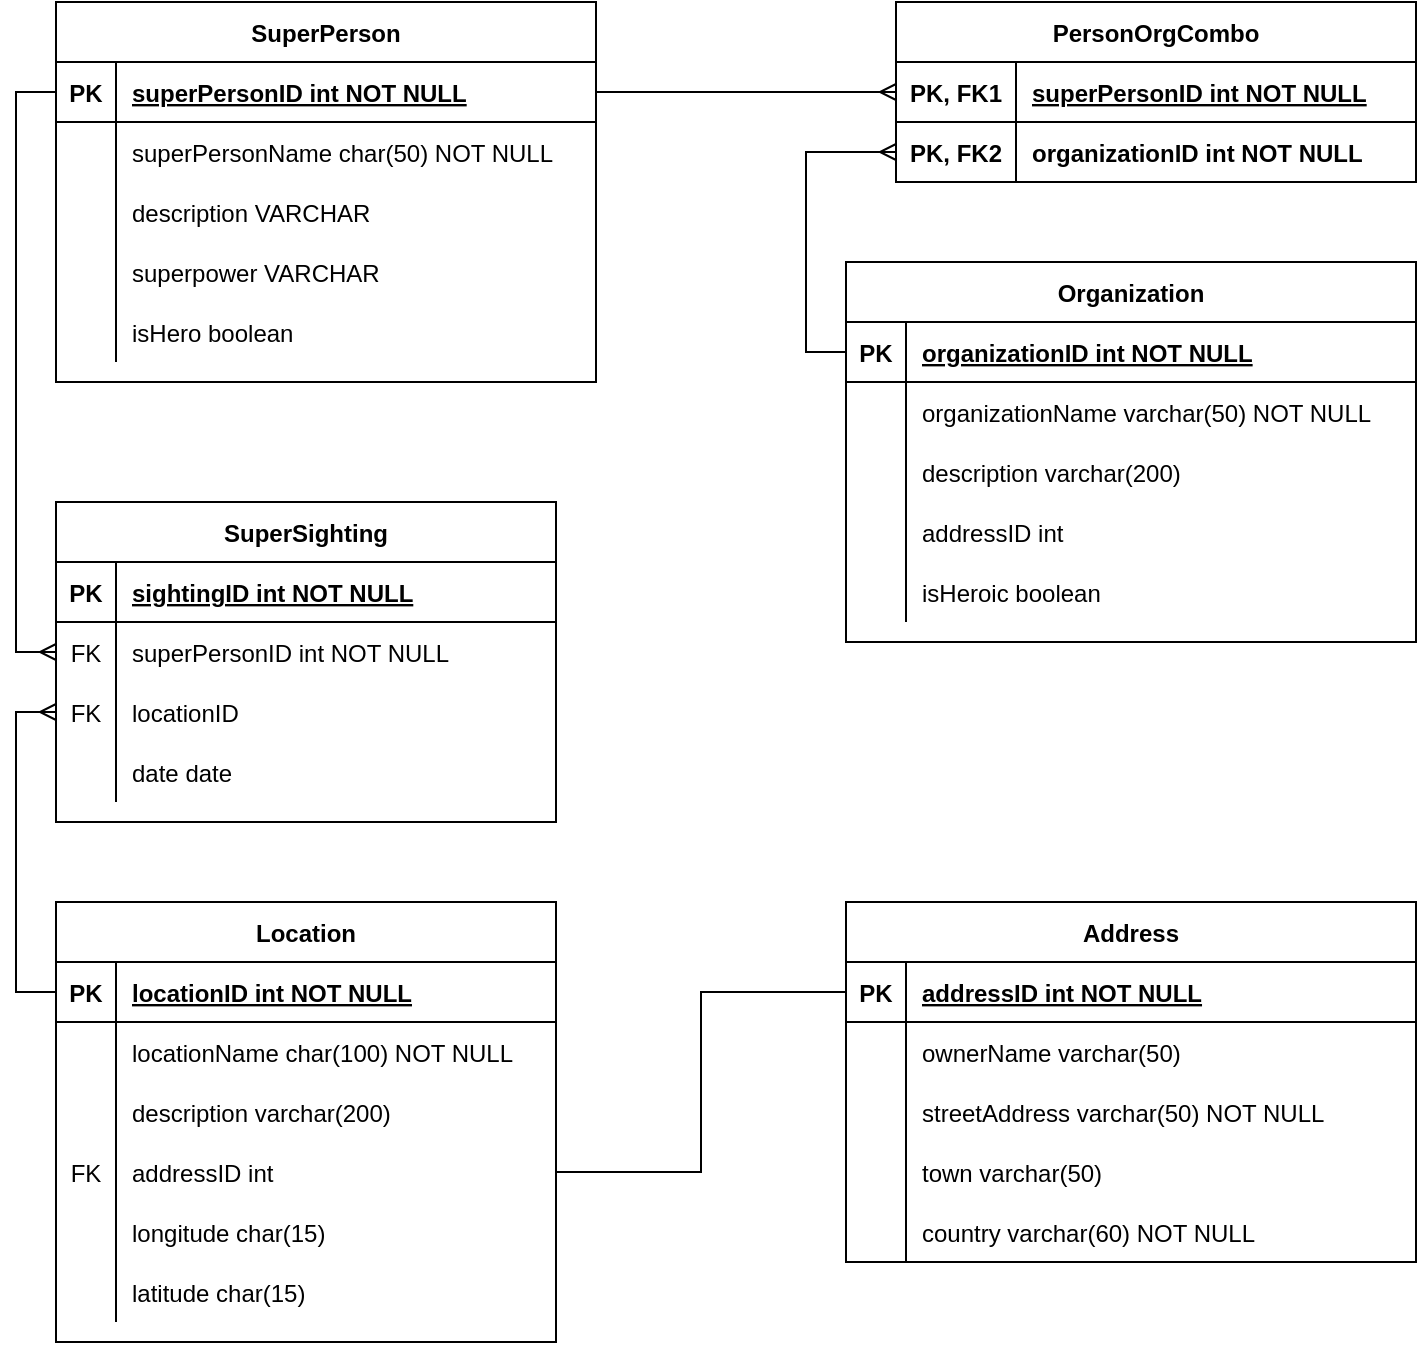 <mxfile version="14.9.8" type="github">
  <diagram id="R2lEEEUBdFMjLlhIrx00" name="Page-1">
    <mxGraphModel dx="863" dy="784" grid="1" gridSize="10" guides="1" tooltips="1" connect="1" arrows="1" fold="1" page="1" pageScale="1" pageWidth="850" pageHeight="1100" math="0" shadow="0" extFonts="Permanent Marker^https://fonts.googleapis.com/css?family=Permanent+Marker">
      <root>
        <mxCell id="0" />
        <mxCell id="1" parent="0" />
        <object label="SuperPerson" description="" id="C-vyLk0tnHw3VtMMgP7b-23">
          <mxCell style="shape=table;startSize=30;container=1;collapsible=1;childLayout=tableLayout;fixedRows=1;rowLines=0;fontStyle=1;align=center;resizeLast=1;" parent="1" vertex="1">
            <mxGeometry x="120" y="40" width="270" height="190" as="geometry" />
          </mxCell>
        </object>
        <mxCell id="C-vyLk0tnHw3VtMMgP7b-24" value="" style="shape=partialRectangle;collapsible=0;dropTarget=0;pointerEvents=0;fillColor=none;points=[[0,0.5],[1,0.5]];portConstraint=eastwest;top=0;left=0;right=0;bottom=1;" parent="C-vyLk0tnHw3VtMMgP7b-23" vertex="1">
          <mxGeometry y="30" width="270" height="30" as="geometry" />
        </mxCell>
        <mxCell id="C-vyLk0tnHw3VtMMgP7b-25" value="PK" style="shape=partialRectangle;overflow=hidden;connectable=0;fillColor=none;top=0;left=0;bottom=0;right=0;fontStyle=1;" parent="C-vyLk0tnHw3VtMMgP7b-24" vertex="1">
          <mxGeometry width="30" height="30" as="geometry" />
        </mxCell>
        <mxCell id="C-vyLk0tnHw3VtMMgP7b-26" value="superPersonID int NOT NULL " style="shape=partialRectangle;overflow=hidden;connectable=0;fillColor=none;top=0;left=0;bottom=0;right=0;align=left;spacingLeft=6;fontStyle=5;" parent="C-vyLk0tnHw3VtMMgP7b-24" vertex="1">
          <mxGeometry x="30" width="240" height="30" as="geometry" />
        </mxCell>
        <mxCell id="C-vyLk0tnHw3VtMMgP7b-27" value="" style="shape=partialRectangle;collapsible=0;dropTarget=0;pointerEvents=0;fillColor=none;points=[[0,0.5],[1,0.5]];portConstraint=eastwest;top=0;left=0;right=0;bottom=0;" parent="C-vyLk0tnHw3VtMMgP7b-23" vertex="1">
          <mxGeometry y="60" width="270" height="30" as="geometry" />
        </mxCell>
        <mxCell id="C-vyLk0tnHw3VtMMgP7b-28" value="" style="shape=partialRectangle;overflow=hidden;connectable=0;fillColor=none;top=0;left=0;bottom=0;right=0;" parent="C-vyLk0tnHw3VtMMgP7b-27" vertex="1">
          <mxGeometry width="30" height="30" as="geometry" />
        </mxCell>
        <mxCell id="C-vyLk0tnHw3VtMMgP7b-29" value="superPersonName char(50) NOT NULL" style="shape=partialRectangle;overflow=hidden;connectable=0;fillColor=none;top=0;left=0;bottom=0;right=0;align=left;spacingLeft=6;" parent="C-vyLk0tnHw3VtMMgP7b-27" vertex="1">
          <mxGeometry x="30" width="240" height="30" as="geometry" />
        </mxCell>
        <mxCell id="THcojhGgTA37443H6Eyn-1" style="shape=partialRectangle;collapsible=0;dropTarget=0;pointerEvents=0;fillColor=none;points=[[0,0.5],[1,0.5]];portConstraint=eastwest;top=0;left=0;right=0;bottom=0;" vertex="1" parent="C-vyLk0tnHw3VtMMgP7b-23">
          <mxGeometry y="90" width="270" height="30" as="geometry" />
        </mxCell>
        <mxCell id="THcojhGgTA37443H6Eyn-2" style="shape=partialRectangle;overflow=hidden;connectable=0;fillColor=none;top=0;left=0;bottom=0;right=0;" vertex="1" parent="THcojhGgTA37443H6Eyn-1">
          <mxGeometry width="30" height="30" as="geometry" />
        </mxCell>
        <mxCell id="THcojhGgTA37443H6Eyn-3" value="description VARCHAR" style="shape=partialRectangle;overflow=hidden;connectable=0;fillColor=none;top=0;left=0;bottom=0;right=0;align=left;spacingLeft=6;" vertex="1" parent="THcojhGgTA37443H6Eyn-1">
          <mxGeometry x="30" width="240" height="30" as="geometry" />
        </mxCell>
        <mxCell id="THcojhGgTA37443H6Eyn-4" style="shape=partialRectangle;collapsible=0;dropTarget=0;pointerEvents=0;fillColor=none;points=[[0,0.5],[1,0.5]];portConstraint=eastwest;top=0;left=0;right=0;bottom=0;" vertex="1" parent="C-vyLk0tnHw3VtMMgP7b-23">
          <mxGeometry y="120" width="270" height="30" as="geometry" />
        </mxCell>
        <mxCell id="THcojhGgTA37443H6Eyn-5" style="shape=partialRectangle;overflow=hidden;connectable=0;fillColor=none;top=0;left=0;bottom=0;right=0;" vertex="1" parent="THcojhGgTA37443H6Eyn-4">
          <mxGeometry width="30" height="30" as="geometry" />
        </mxCell>
        <mxCell id="THcojhGgTA37443H6Eyn-6" value="superpower VARCHAR" style="shape=partialRectangle;overflow=hidden;connectable=0;fillColor=none;top=0;left=0;bottom=0;right=0;align=left;spacingLeft=6;" vertex="1" parent="THcojhGgTA37443H6Eyn-4">
          <mxGeometry x="30" width="240" height="30" as="geometry" />
        </mxCell>
        <mxCell id="THcojhGgTA37443H6Eyn-121" style="shape=partialRectangle;collapsible=0;dropTarget=0;pointerEvents=0;fillColor=none;points=[[0,0.5],[1,0.5]];portConstraint=eastwest;top=0;left=0;right=0;bottom=0;" vertex="1" parent="C-vyLk0tnHw3VtMMgP7b-23">
          <mxGeometry y="150" width="270" height="30" as="geometry" />
        </mxCell>
        <mxCell id="THcojhGgTA37443H6Eyn-122" style="shape=partialRectangle;overflow=hidden;connectable=0;fillColor=none;top=0;left=0;bottom=0;right=0;" vertex="1" parent="THcojhGgTA37443H6Eyn-121">
          <mxGeometry width="30" height="30" as="geometry" />
        </mxCell>
        <mxCell id="THcojhGgTA37443H6Eyn-123" value="isHero boolean" style="shape=partialRectangle;overflow=hidden;connectable=0;fillColor=none;top=0;left=0;bottom=0;right=0;align=left;spacingLeft=6;" vertex="1" parent="THcojhGgTA37443H6Eyn-121">
          <mxGeometry x="30" width="240" height="30" as="geometry" />
        </mxCell>
        <object label="SuperSighting" description="" id="THcojhGgTA37443H6Eyn-7">
          <mxCell style="shape=table;startSize=30;container=1;collapsible=1;childLayout=tableLayout;fixedRows=1;rowLines=0;fontStyle=1;align=center;resizeLast=1;" vertex="1" parent="1">
            <mxGeometry x="120" y="290" width="250" height="160" as="geometry" />
          </mxCell>
        </object>
        <mxCell id="THcojhGgTA37443H6Eyn-8" value="" style="shape=partialRectangle;collapsible=0;dropTarget=0;pointerEvents=0;fillColor=none;points=[[0,0.5],[1,0.5]];portConstraint=eastwest;top=0;left=0;right=0;bottom=1;" vertex="1" parent="THcojhGgTA37443H6Eyn-7">
          <mxGeometry y="30" width="250" height="30" as="geometry" />
        </mxCell>
        <mxCell id="THcojhGgTA37443H6Eyn-9" value="PK" style="shape=partialRectangle;overflow=hidden;connectable=0;fillColor=none;top=0;left=0;bottom=0;right=0;fontStyle=1;" vertex="1" parent="THcojhGgTA37443H6Eyn-8">
          <mxGeometry width="30" height="30" as="geometry" />
        </mxCell>
        <mxCell id="THcojhGgTA37443H6Eyn-10" value="sightingID int NOT NULL " style="shape=partialRectangle;overflow=hidden;connectable=0;fillColor=none;top=0;left=0;bottom=0;right=0;align=left;spacingLeft=6;fontStyle=5;" vertex="1" parent="THcojhGgTA37443H6Eyn-8">
          <mxGeometry x="30" width="220" height="30" as="geometry" />
        </mxCell>
        <mxCell id="THcojhGgTA37443H6Eyn-11" value="" style="shape=partialRectangle;collapsible=0;dropTarget=0;pointerEvents=0;fillColor=none;points=[[0,0.5],[1,0.5]];portConstraint=eastwest;top=0;left=0;right=0;bottom=0;" vertex="1" parent="THcojhGgTA37443H6Eyn-7">
          <mxGeometry y="60" width="250" height="30" as="geometry" />
        </mxCell>
        <mxCell id="THcojhGgTA37443H6Eyn-12" value="FK" style="shape=partialRectangle;overflow=hidden;connectable=0;fillColor=none;top=0;left=0;bottom=0;right=0;" vertex="1" parent="THcojhGgTA37443H6Eyn-11">
          <mxGeometry width="30" height="30" as="geometry" />
        </mxCell>
        <mxCell id="THcojhGgTA37443H6Eyn-13" value="superPersonID int NOT NULL" style="shape=partialRectangle;overflow=hidden;connectable=0;fillColor=none;top=0;left=0;bottom=0;right=0;align=left;spacingLeft=6;" vertex="1" parent="THcojhGgTA37443H6Eyn-11">
          <mxGeometry x="30" width="220" height="30" as="geometry" />
        </mxCell>
        <mxCell id="THcojhGgTA37443H6Eyn-14" style="shape=partialRectangle;collapsible=0;dropTarget=0;pointerEvents=0;fillColor=none;points=[[0,0.5],[1,0.5]];portConstraint=eastwest;top=0;left=0;right=0;bottom=0;" vertex="1" parent="THcojhGgTA37443H6Eyn-7">
          <mxGeometry y="90" width="250" height="30" as="geometry" />
        </mxCell>
        <mxCell id="THcojhGgTA37443H6Eyn-15" value="FK" style="shape=partialRectangle;overflow=hidden;connectable=0;fillColor=none;top=0;left=0;bottom=0;right=0;" vertex="1" parent="THcojhGgTA37443H6Eyn-14">
          <mxGeometry width="30" height="30" as="geometry" />
        </mxCell>
        <mxCell id="THcojhGgTA37443H6Eyn-16" value="locationID" style="shape=partialRectangle;overflow=hidden;connectable=0;fillColor=none;top=0;left=0;bottom=0;right=0;align=left;spacingLeft=6;" vertex="1" parent="THcojhGgTA37443H6Eyn-14">
          <mxGeometry x="30" width="220" height="30" as="geometry" />
        </mxCell>
        <mxCell id="THcojhGgTA37443H6Eyn-89" style="shape=partialRectangle;collapsible=0;dropTarget=0;pointerEvents=0;fillColor=none;points=[[0,0.5],[1,0.5]];portConstraint=eastwest;top=0;left=0;right=0;bottom=0;" vertex="1" parent="THcojhGgTA37443H6Eyn-7">
          <mxGeometry y="120" width="250" height="30" as="geometry" />
        </mxCell>
        <mxCell id="THcojhGgTA37443H6Eyn-90" style="shape=partialRectangle;overflow=hidden;connectable=0;fillColor=none;top=0;left=0;bottom=0;right=0;" vertex="1" parent="THcojhGgTA37443H6Eyn-89">
          <mxGeometry width="30" height="30" as="geometry" />
        </mxCell>
        <mxCell id="THcojhGgTA37443H6Eyn-91" value="date date" style="shape=partialRectangle;overflow=hidden;connectable=0;fillColor=none;top=0;left=0;bottom=0;right=0;align=left;spacingLeft=6;" vertex="1" parent="THcojhGgTA37443H6Eyn-89">
          <mxGeometry x="30" width="220" height="30" as="geometry" />
        </mxCell>
        <object label="Organization" description="" id="THcojhGgTA37443H6Eyn-29">
          <mxCell style="shape=table;startSize=30;container=1;collapsible=1;childLayout=tableLayout;fixedRows=1;rowLines=0;fontStyle=1;align=center;resizeLast=1;" vertex="1" parent="1">
            <mxGeometry x="515" y="170" width="285" height="190" as="geometry" />
          </mxCell>
        </object>
        <mxCell id="THcojhGgTA37443H6Eyn-30" value="" style="shape=partialRectangle;collapsible=0;dropTarget=0;pointerEvents=0;fillColor=none;points=[[0,0.5],[1,0.5]];portConstraint=eastwest;top=0;left=0;right=0;bottom=1;" vertex="1" parent="THcojhGgTA37443H6Eyn-29">
          <mxGeometry y="30" width="285" height="30" as="geometry" />
        </mxCell>
        <mxCell id="THcojhGgTA37443H6Eyn-31" value="PK" style="shape=partialRectangle;overflow=hidden;connectable=0;fillColor=none;top=0;left=0;bottom=0;right=0;fontStyle=1;" vertex="1" parent="THcojhGgTA37443H6Eyn-30">
          <mxGeometry width="30" height="30" as="geometry" />
        </mxCell>
        <mxCell id="THcojhGgTA37443H6Eyn-32" value="organizationID int NOT NULL " style="shape=partialRectangle;overflow=hidden;connectable=0;fillColor=none;top=0;left=0;bottom=0;right=0;align=left;spacingLeft=6;fontStyle=5;" vertex="1" parent="THcojhGgTA37443H6Eyn-30">
          <mxGeometry x="30" width="255" height="30" as="geometry" />
        </mxCell>
        <mxCell id="THcojhGgTA37443H6Eyn-33" value="" style="shape=partialRectangle;collapsible=0;dropTarget=0;pointerEvents=0;fillColor=none;points=[[0,0.5],[1,0.5]];portConstraint=eastwest;top=0;left=0;right=0;bottom=0;" vertex="1" parent="THcojhGgTA37443H6Eyn-29">
          <mxGeometry y="60" width="285" height="30" as="geometry" />
        </mxCell>
        <mxCell id="THcojhGgTA37443H6Eyn-34" value="" style="shape=partialRectangle;overflow=hidden;connectable=0;fillColor=none;top=0;left=0;bottom=0;right=0;" vertex="1" parent="THcojhGgTA37443H6Eyn-33">
          <mxGeometry width="30" height="30" as="geometry" />
        </mxCell>
        <mxCell id="THcojhGgTA37443H6Eyn-35" value="organizationName varchar(50) NOT NULL" style="shape=partialRectangle;overflow=hidden;connectable=0;fillColor=none;top=0;left=0;bottom=0;right=0;align=left;spacingLeft=6;" vertex="1" parent="THcojhGgTA37443H6Eyn-33">
          <mxGeometry x="30" width="255" height="30" as="geometry" />
        </mxCell>
        <mxCell id="THcojhGgTA37443H6Eyn-36" style="shape=partialRectangle;collapsible=0;dropTarget=0;pointerEvents=0;fillColor=none;points=[[0,0.5],[1,0.5]];portConstraint=eastwest;top=0;left=0;right=0;bottom=0;" vertex="1" parent="THcojhGgTA37443H6Eyn-29">
          <mxGeometry y="90" width="285" height="30" as="geometry" />
        </mxCell>
        <mxCell id="THcojhGgTA37443H6Eyn-37" style="shape=partialRectangle;overflow=hidden;connectable=0;fillColor=none;top=0;left=0;bottom=0;right=0;" vertex="1" parent="THcojhGgTA37443H6Eyn-36">
          <mxGeometry width="30" height="30" as="geometry" />
        </mxCell>
        <mxCell id="THcojhGgTA37443H6Eyn-38" value="description varchar(200)" style="shape=partialRectangle;overflow=hidden;connectable=0;fillColor=none;top=0;left=0;bottom=0;right=0;align=left;spacingLeft=6;" vertex="1" parent="THcojhGgTA37443H6Eyn-36">
          <mxGeometry x="30" width="255" height="30" as="geometry" />
        </mxCell>
        <mxCell id="THcojhGgTA37443H6Eyn-39" style="shape=partialRectangle;collapsible=0;dropTarget=0;pointerEvents=0;fillColor=none;points=[[0,0.5],[1,0.5]];portConstraint=eastwest;top=0;left=0;right=0;bottom=0;" vertex="1" parent="THcojhGgTA37443H6Eyn-29">
          <mxGeometry y="120" width="285" height="30" as="geometry" />
        </mxCell>
        <mxCell id="THcojhGgTA37443H6Eyn-40" style="shape=partialRectangle;overflow=hidden;connectable=0;fillColor=none;top=0;left=0;bottom=0;right=0;" vertex="1" parent="THcojhGgTA37443H6Eyn-39">
          <mxGeometry width="30" height="30" as="geometry" />
        </mxCell>
        <mxCell id="THcojhGgTA37443H6Eyn-41" value="addressID int" style="shape=partialRectangle;overflow=hidden;connectable=0;fillColor=none;top=0;left=0;bottom=0;right=0;align=left;spacingLeft=6;" vertex="1" parent="THcojhGgTA37443H6Eyn-39">
          <mxGeometry x="30" width="255" height="30" as="geometry" />
        </mxCell>
        <mxCell id="THcojhGgTA37443H6Eyn-118" style="shape=partialRectangle;collapsible=0;dropTarget=0;pointerEvents=0;fillColor=none;points=[[0,0.5],[1,0.5]];portConstraint=eastwest;top=0;left=0;right=0;bottom=0;" vertex="1" parent="THcojhGgTA37443H6Eyn-29">
          <mxGeometry y="150" width="285" height="30" as="geometry" />
        </mxCell>
        <mxCell id="THcojhGgTA37443H6Eyn-119" style="shape=partialRectangle;overflow=hidden;connectable=0;fillColor=none;top=0;left=0;bottom=0;right=0;" vertex="1" parent="THcojhGgTA37443H6Eyn-118">
          <mxGeometry width="30" height="30" as="geometry" />
        </mxCell>
        <mxCell id="THcojhGgTA37443H6Eyn-120" value="isHeroic boolean" style="shape=partialRectangle;overflow=hidden;connectable=0;fillColor=none;top=0;left=0;bottom=0;right=0;align=left;spacingLeft=6;" vertex="1" parent="THcojhGgTA37443H6Eyn-118">
          <mxGeometry x="30" width="255" height="30" as="geometry" />
        </mxCell>
        <object label="Location" description="" id="THcojhGgTA37443H6Eyn-42">
          <mxCell style="shape=table;startSize=30;container=1;collapsible=1;childLayout=tableLayout;fixedRows=1;rowLines=0;fontStyle=1;align=center;resizeLast=1;" vertex="1" parent="1">
            <mxGeometry x="120" y="490" width="250" height="220" as="geometry" />
          </mxCell>
        </object>
        <mxCell id="THcojhGgTA37443H6Eyn-43" value="" style="shape=partialRectangle;collapsible=0;dropTarget=0;pointerEvents=0;fillColor=none;points=[[0,0.5],[1,0.5]];portConstraint=eastwest;top=0;left=0;right=0;bottom=1;" vertex="1" parent="THcojhGgTA37443H6Eyn-42">
          <mxGeometry y="30" width="250" height="30" as="geometry" />
        </mxCell>
        <mxCell id="THcojhGgTA37443H6Eyn-44" value="PK" style="shape=partialRectangle;overflow=hidden;connectable=0;fillColor=none;top=0;left=0;bottom=0;right=0;fontStyle=1;" vertex="1" parent="THcojhGgTA37443H6Eyn-43">
          <mxGeometry width="30" height="30" as="geometry" />
        </mxCell>
        <mxCell id="THcojhGgTA37443H6Eyn-45" value="locationID int NOT NULL " style="shape=partialRectangle;overflow=hidden;connectable=0;fillColor=none;top=0;left=0;bottom=0;right=0;align=left;spacingLeft=6;fontStyle=5;" vertex="1" parent="THcojhGgTA37443H6Eyn-43">
          <mxGeometry x="30" width="220" height="30" as="geometry" />
        </mxCell>
        <mxCell id="THcojhGgTA37443H6Eyn-46" value="" style="shape=partialRectangle;collapsible=0;dropTarget=0;pointerEvents=0;fillColor=none;points=[[0,0.5],[1,0.5]];portConstraint=eastwest;top=0;left=0;right=0;bottom=0;" vertex="1" parent="THcojhGgTA37443H6Eyn-42">
          <mxGeometry y="60" width="250" height="30" as="geometry" />
        </mxCell>
        <mxCell id="THcojhGgTA37443H6Eyn-47" value="" style="shape=partialRectangle;overflow=hidden;connectable=0;fillColor=none;top=0;left=0;bottom=0;right=0;" vertex="1" parent="THcojhGgTA37443H6Eyn-46">
          <mxGeometry width="30" height="30" as="geometry" />
        </mxCell>
        <mxCell id="THcojhGgTA37443H6Eyn-48" value="locationName char(100) NOT NULL" style="shape=partialRectangle;overflow=hidden;connectable=0;fillColor=none;top=0;left=0;bottom=0;right=0;align=left;spacingLeft=6;" vertex="1" parent="THcojhGgTA37443H6Eyn-46">
          <mxGeometry x="30" width="220" height="30" as="geometry" />
        </mxCell>
        <mxCell id="THcojhGgTA37443H6Eyn-49" style="shape=partialRectangle;collapsible=0;dropTarget=0;pointerEvents=0;fillColor=none;points=[[0,0.5],[1,0.5]];portConstraint=eastwest;top=0;left=0;right=0;bottom=0;" vertex="1" parent="THcojhGgTA37443H6Eyn-42">
          <mxGeometry y="90" width="250" height="30" as="geometry" />
        </mxCell>
        <mxCell id="THcojhGgTA37443H6Eyn-50" style="shape=partialRectangle;overflow=hidden;connectable=0;fillColor=none;top=0;left=0;bottom=0;right=0;" vertex="1" parent="THcojhGgTA37443H6Eyn-49">
          <mxGeometry width="30" height="30" as="geometry" />
        </mxCell>
        <mxCell id="THcojhGgTA37443H6Eyn-51" value="description varchar(200)" style="shape=partialRectangle;overflow=hidden;connectable=0;fillColor=none;top=0;left=0;bottom=0;right=0;align=left;spacingLeft=6;" vertex="1" parent="THcojhGgTA37443H6Eyn-49">
          <mxGeometry x="30" width="220" height="30" as="geometry" />
        </mxCell>
        <mxCell id="THcojhGgTA37443H6Eyn-52" style="shape=partialRectangle;collapsible=0;dropTarget=0;pointerEvents=0;fillColor=none;points=[[0,0.5],[1,0.5]];portConstraint=eastwest;top=0;left=0;right=0;bottom=0;" vertex="1" parent="THcojhGgTA37443H6Eyn-42">
          <mxGeometry y="120" width="250" height="30" as="geometry" />
        </mxCell>
        <mxCell id="THcojhGgTA37443H6Eyn-53" value="FK" style="shape=partialRectangle;overflow=hidden;connectable=0;fillColor=none;top=0;left=0;bottom=0;right=0;" vertex="1" parent="THcojhGgTA37443H6Eyn-52">
          <mxGeometry width="30" height="30" as="geometry" />
        </mxCell>
        <mxCell id="THcojhGgTA37443H6Eyn-54" value="addressID int" style="shape=partialRectangle;overflow=hidden;connectable=0;fillColor=none;top=0;left=0;bottom=0;right=0;align=left;spacingLeft=6;" vertex="1" parent="THcojhGgTA37443H6Eyn-52">
          <mxGeometry x="30" width="220" height="30" as="geometry" />
        </mxCell>
        <mxCell id="THcojhGgTA37443H6Eyn-55" style="shape=partialRectangle;collapsible=0;dropTarget=0;pointerEvents=0;fillColor=none;points=[[0,0.5],[1,0.5]];portConstraint=eastwest;top=0;left=0;right=0;bottom=0;" vertex="1" parent="THcojhGgTA37443H6Eyn-42">
          <mxGeometry y="150" width="250" height="30" as="geometry" />
        </mxCell>
        <mxCell id="THcojhGgTA37443H6Eyn-56" style="shape=partialRectangle;overflow=hidden;connectable=0;fillColor=none;top=0;left=0;bottom=0;right=0;" vertex="1" parent="THcojhGgTA37443H6Eyn-55">
          <mxGeometry width="30" height="30" as="geometry" />
        </mxCell>
        <mxCell id="THcojhGgTA37443H6Eyn-57" value="longitude char(15)" style="shape=partialRectangle;overflow=hidden;connectable=0;fillColor=none;top=0;left=0;bottom=0;right=0;align=left;spacingLeft=6;" vertex="1" parent="THcojhGgTA37443H6Eyn-55">
          <mxGeometry x="30" width="220" height="30" as="geometry" />
        </mxCell>
        <mxCell id="THcojhGgTA37443H6Eyn-58" style="shape=partialRectangle;collapsible=0;dropTarget=0;pointerEvents=0;fillColor=none;points=[[0,0.5],[1,0.5]];portConstraint=eastwest;top=0;left=0;right=0;bottom=0;" vertex="1" parent="THcojhGgTA37443H6Eyn-42">
          <mxGeometry y="180" width="250" height="30" as="geometry" />
        </mxCell>
        <mxCell id="THcojhGgTA37443H6Eyn-59" style="shape=partialRectangle;overflow=hidden;connectable=0;fillColor=none;top=0;left=0;bottom=0;right=0;" vertex="1" parent="THcojhGgTA37443H6Eyn-58">
          <mxGeometry width="30" height="30" as="geometry" />
        </mxCell>
        <mxCell id="THcojhGgTA37443H6Eyn-60" value="latitude char(15)" style="shape=partialRectangle;overflow=hidden;connectable=0;fillColor=none;top=0;left=0;bottom=0;right=0;align=left;spacingLeft=6;" vertex="1" parent="THcojhGgTA37443H6Eyn-58">
          <mxGeometry x="30" width="220" height="30" as="geometry" />
        </mxCell>
        <object label="Address" description="" id="THcojhGgTA37443H6Eyn-61">
          <mxCell style="shape=table;startSize=30;container=1;collapsible=1;childLayout=tableLayout;fixedRows=1;rowLines=0;fontStyle=1;align=center;resizeLast=1;" vertex="1" parent="1">
            <mxGeometry x="515" y="490" width="285" height="180" as="geometry" />
          </mxCell>
        </object>
        <mxCell id="THcojhGgTA37443H6Eyn-62" value="" style="shape=partialRectangle;collapsible=0;dropTarget=0;pointerEvents=0;fillColor=none;points=[[0,0.5],[1,0.5]];portConstraint=eastwest;top=0;left=0;right=0;bottom=1;" vertex="1" parent="THcojhGgTA37443H6Eyn-61">
          <mxGeometry y="30" width="285" height="30" as="geometry" />
        </mxCell>
        <mxCell id="THcojhGgTA37443H6Eyn-63" value="PK" style="shape=partialRectangle;overflow=hidden;connectable=0;fillColor=none;top=0;left=0;bottom=0;right=0;fontStyle=1;" vertex="1" parent="THcojhGgTA37443H6Eyn-62">
          <mxGeometry width="30" height="30" as="geometry" />
        </mxCell>
        <mxCell id="THcojhGgTA37443H6Eyn-64" value="addressID int NOT NULL " style="shape=partialRectangle;overflow=hidden;connectable=0;fillColor=none;top=0;left=0;bottom=0;right=0;align=left;spacingLeft=6;fontStyle=5;" vertex="1" parent="THcojhGgTA37443H6Eyn-62">
          <mxGeometry x="30" width="255" height="30" as="geometry" />
        </mxCell>
        <mxCell id="THcojhGgTA37443H6Eyn-65" value="" style="shape=partialRectangle;collapsible=0;dropTarget=0;pointerEvents=0;fillColor=none;points=[[0,0.5],[1,0.5]];portConstraint=eastwest;top=0;left=0;right=0;bottom=0;" vertex="1" parent="THcojhGgTA37443H6Eyn-61">
          <mxGeometry y="60" width="285" height="30" as="geometry" />
        </mxCell>
        <mxCell id="THcojhGgTA37443H6Eyn-66" value="" style="shape=partialRectangle;overflow=hidden;connectable=0;fillColor=none;top=0;left=0;bottom=0;right=0;" vertex="1" parent="THcojhGgTA37443H6Eyn-65">
          <mxGeometry width="30" height="30" as="geometry" />
        </mxCell>
        <mxCell id="THcojhGgTA37443H6Eyn-67" value="ownerName varchar(50) " style="shape=partialRectangle;overflow=hidden;connectable=0;fillColor=none;top=0;left=0;bottom=0;right=0;align=left;spacingLeft=6;" vertex="1" parent="THcojhGgTA37443H6Eyn-65">
          <mxGeometry x="30" width="255" height="30" as="geometry" />
        </mxCell>
        <mxCell id="THcojhGgTA37443H6Eyn-71" style="shape=partialRectangle;collapsible=0;dropTarget=0;pointerEvents=0;fillColor=none;points=[[0,0.5],[1,0.5]];portConstraint=eastwest;top=0;left=0;right=0;bottom=0;" vertex="1" parent="THcojhGgTA37443H6Eyn-61">
          <mxGeometry y="90" width="285" height="30" as="geometry" />
        </mxCell>
        <mxCell id="THcojhGgTA37443H6Eyn-72" style="shape=partialRectangle;overflow=hidden;connectable=0;fillColor=none;top=0;left=0;bottom=0;right=0;" vertex="1" parent="THcojhGgTA37443H6Eyn-71">
          <mxGeometry width="30" height="30" as="geometry" />
        </mxCell>
        <mxCell id="THcojhGgTA37443H6Eyn-73" value="streetAddress varchar(50) NOT NULL" style="shape=partialRectangle;overflow=hidden;connectable=0;fillColor=none;top=0;left=0;bottom=0;right=0;align=left;spacingLeft=6;" vertex="1" parent="THcojhGgTA37443H6Eyn-71">
          <mxGeometry x="30" width="255" height="30" as="geometry" />
        </mxCell>
        <mxCell id="THcojhGgTA37443H6Eyn-74" style="shape=partialRectangle;collapsible=0;dropTarget=0;pointerEvents=0;fillColor=none;points=[[0,0.5],[1,0.5]];portConstraint=eastwest;top=0;left=0;right=0;bottom=0;" vertex="1" parent="THcojhGgTA37443H6Eyn-61">
          <mxGeometry y="120" width="285" height="30" as="geometry" />
        </mxCell>
        <mxCell id="THcojhGgTA37443H6Eyn-75" style="shape=partialRectangle;overflow=hidden;connectable=0;fillColor=none;top=0;left=0;bottom=0;right=0;" vertex="1" parent="THcojhGgTA37443H6Eyn-74">
          <mxGeometry width="30" height="30" as="geometry" />
        </mxCell>
        <mxCell id="THcojhGgTA37443H6Eyn-76" value="town varchar(50)" style="shape=partialRectangle;overflow=hidden;connectable=0;fillColor=none;top=0;left=0;bottom=0;right=0;align=left;spacingLeft=6;" vertex="1" parent="THcojhGgTA37443H6Eyn-74">
          <mxGeometry x="30" width="255" height="30" as="geometry" />
        </mxCell>
        <mxCell id="THcojhGgTA37443H6Eyn-77" style="shape=partialRectangle;collapsible=0;dropTarget=0;pointerEvents=0;fillColor=none;points=[[0,0.5],[1,0.5]];portConstraint=eastwest;top=0;left=0;right=0;bottom=0;" vertex="1" parent="THcojhGgTA37443H6Eyn-61">
          <mxGeometry y="150" width="285" height="30" as="geometry" />
        </mxCell>
        <mxCell id="THcojhGgTA37443H6Eyn-78" style="shape=partialRectangle;overflow=hidden;connectable=0;fillColor=none;top=0;left=0;bottom=0;right=0;" vertex="1" parent="THcojhGgTA37443H6Eyn-77">
          <mxGeometry width="30" height="30" as="geometry" />
        </mxCell>
        <mxCell id="THcojhGgTA37443H6Eyn-79" value="country varchar(60) NOT NULL" style="shape=partialRectangle;overflow=hidden;connectable=0;fillColor=none;top=0;left=0;bottom=0;right=0;align=left;spacingLeft=6;" vertex="1" parent="THcojhGgTA37443H6Eyn-77">
          <mxGeometry x="30" width="255" height="30" as="geometry" />
        </mxCell>
        <object label="PersonOrgCombo" description="" id="THcojhGgTA37443H6Eyn-92">
          <mxCell style="shape=table;startSize=30;container=1;collapsible=1;childLayout=tableLayout;fixedRows=1;rowLines=0;fontStyle=1;align=center;resizeLast=1;" vertex="1" parent="1">
            <mxGeometry x="540" y="40" width="260" height="90" as="geometry" />
          </mxCell>
        </object>
        <mxCell id="THcojhGgTA37443H6Eyn-93" value="" style="shape=partialRectangle;collapsible=0;dropTarget=0;pointerEvents=0;fillColor=none;points=[[0,0.5],[1,0.5]];portConstraint=eastwest;top=0;left=0;right=0;bottom=1;" vertex="1" parent="THcojhGgTA37443H6Eyn-92">
          <mxGeometry y="30" width="260" height="30" as="geometry" />
        </mxCell>
        <mxCell id="THcojhGgTA37443H6Eyn-94" value="PK, FK1" style="shape=partialRectangle;overflow=hidden;connectable=0;fillColor=none;top=0;left=0;bottom=0;right=0;fontStyle=1;" vertex="1" parent="THcojhGgTA37443H6Eyn-93">
          <mxGeometry width="60" height="30" as="geometry" />
        </mxCell>
        <mxCell id="THcojhGgTA37443H6Eyn-95" value="superPersonID int NOT NULL " style="shape=partialRectangle;overflow=hidden;connectable=0;fillColor=none;top=0;left=0;bottom=0;right=0;align=left;spacingLeft=6;fontStyle=5;" vertex="1" parent="THcojhGgTA37443H6Eyn-93">
          <mxGeometry x="60" width="200" height="30" as="geometry" />
        </mxCell>
        <mxCell id="THcojhGgTA37443H6Eyn-96" value="" style="shape=partialRectangle;collapsible=0;dropTarget=0;pointerEvents=0;fillColor=none;points=[[0,0.5],[1,0.5]];portConstraint=eastwest;top=0;left=0;right=0;bottom=0;" vertex="1" parent="THcojhGgTA37443H6Eyn-92">
          <mxGeometry y="60" width="260" height="30" as="geometry" />
        </mxCell>
        <mxCell id="THcojhGgTA37443H6Eyn-97" value="PK, FK2" style="shape=partialRectangle;overflow=hidden;connectable=0;fillColor=none;top=0;left=0;bottom=0;right=0;fontStyle=1" vertex="1" parent="THcojhGgTA37443H6Eyn-96">
          <mxGeometry width="60" height="30" as="geometry" />
        </mxCell>
        <mxCell id="THcojhGgTA37443H6Eyn-98" value="organizationID int NOT NULL" style="shape=partialRectangle;overflow=hidden;connectable=0;fillColor=none;top=0;left=0;bottom=0;right=0;align=left;spacingLeft=6;fontStyle=1" vertex="1" parent="THcojhGgTA37443H6Eyn-96">
          <mxGeometry x="60" width="200" height="30" as="geometry" />
        </mxCell>
        <mxCell id="THcojhGgTA37443H6Eyn-124" style="edgeStyle=orthogonalEdgeStyle;rounded=0;orthogonalLoop=1;jettySize=auto;html=1;entryX=1;entryY=0.5;entryDx=0;entryDy=0;endArrow=none;endFill=0;startArrow=ERmany;startFill=0;" edge="1" parent="1" source="THcojhGgTA37443H6Eyn-93" target="C-vyLk0tnHw3VtMMgP7b-24">
          <mxGeometry relative="1" as="geometry" />
        </mxCell>
        <mxCell id="THcojhGgTA37443H6Eyn-125" style="edgeStyle=orthogonalEdgeStyle;rounded=0;orthogonalLoop=1;jettySize=auto;html=1;entryX=0;entryY=0.5;entryDx=0;entryDy=0;endArrow=none;endFill=0;startArrow=ERmany;startFill=0;" edge="1" parent="1" source="THcojhGgTA37443H6Eyn-96" target="THcojhGgTA37443H6Eyn-30">
          <mxGeometry relative="1" as="geometry" />
        </mxCell>
        <mxCell id="THcojhGgTA37443H6Eyn-126" style="edgeStyle=orthogonalEdgeStyle;rounded=0;orthogonalLoop=1;jettySize=auto;html=1;entryX=0;entryY=0.5;entryDx=0;entryDy=0;endArrow=none;endFill=0;startArrow=ERmany;startFill=0;" edge="1" parent="1" source="THcojhGgTA37443H6Eyn-11" target="C-vyLk0tnHw3VtMMgP7b-24">
          <mxGeometry relative="1" as="geometry">
            <Array as="points">
              <mxPoint x="100" y="365" />
              <mxPoint x="100" y="85" />
            </Array>
          </mxGeometry>
        </mxCell>
        <mxCell id="THcojhGgTA37443H6Eyn-128" style="edgeStyle=orthogonalEdgeStyle;rounded=0;orthogonalLoop=1;jettySize=auto;html=1;entryX=0;entryY=0.5;entryDx=0;entryDy=0;endArrow=none;endFill=0;" edge="1" parent="1" source="THcojhGgTA37443H6Eyn-52" target="THcojhGgTA37443H6Eyn-62">
          <mxGeometry relative="1" as="geometry" />
        </mxCell>
        <mxCell id="THcojhGgTA37443H6Eyn-129" style="edgeStyle=orthogonalEdgeStyle;rounded=0;orthogonalLoop=1;jettySize=auto;html=1;entryX=0;entryY=0.5;entryDx=0;entryDy=0;startArrow=ERmany;startFill=0;endArrow=none;endFill=0;" edge="1" parent="1" source="THcojhGgTA37443H6Eyn-14" target="THcojhGgTA37443H6Eyn-43">
          <mxGeometry relative="1" as="geometry" />
        </mxCell>
      </root>
    </mxGraphModel>
  </diagram>
</mxfile>

